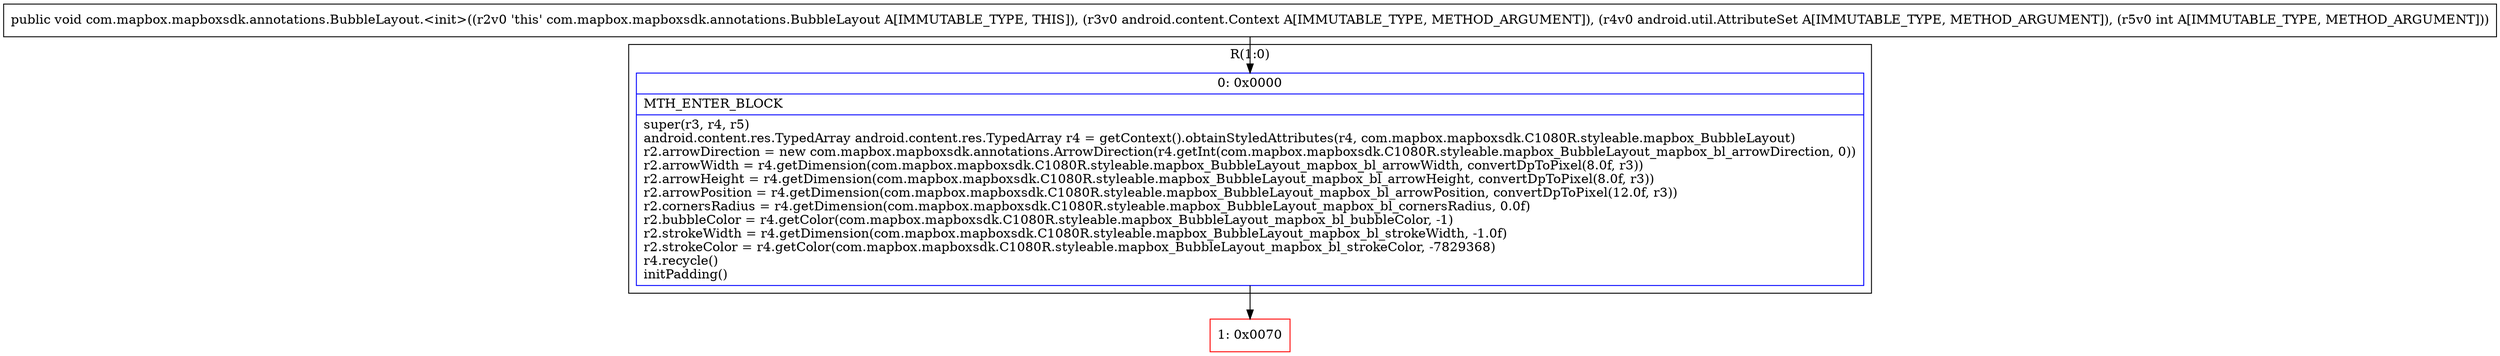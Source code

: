 digraph "CFG forcom.mapbox.mapboxsdk.annotations.BubbleLayout.\<init\>(Landroid\/content\/Context;Landroid\/util\/AttributeSet;I)V" {
subgraph cluster_Region_1189215776 {
label = "R(1:0)";
node [shape=record,color=blue];
Node_0 [shape=record,label="{0\:\ 0x0000|MTH_ENTER_BLOCK\l|super(r3, r4, r5)\landroid.content.res.TypedArray android.content.res.TypedArray r4 = getContext().obtainStyledAttributes(r4, com.mapbox.mapboxsdk.C1080R.styleable.mapbox_BubbleLayout)\lr2.arrowDirection = new com.mapbox.mapboxsdk.annotations.ArrowDirection(r4.getInt(com.mapbox.mapboxsdk.C1080R.styleable.mapbox_BubbleLayout_mapbox_bl_arrowDirection, 0))\lr2.arrowWidth = r4.getDimension(com.mapbox.mapboxsdk.C1080R.styleable.mapbox_BubbleLayout_mapbox_bl_arrowWidth, convertDpToPixel(8.0f, r3))\lr2.arrowHeight = r4.getDimension(com.mapbox.mapboxsdk.C1080R.styleable.mapbox_BubbleLayout_mapbox_bl_arrowHeight, convertDpToPixel(8.0f, r3))\lr2.arrowPosition = r4.getDimension(com.mapbox.mapboxsdk.C1080R.styleable.mapbox_BubbleLayout_mapbox_bl_arrowPosition, convertDpToPixel(12.0f, r3))\lr2.cornersRadius = r4.getDimension(com.mapbox.mapboxsdk.C1080R.styleable.mapbox_BubbleLayout_mapbox_bl_cornersRadius, 0.0f)\lr2.bubbleColor = r4.getColor(com.mapbox.mapboxsdk.C1080R.styleable.mapbox_BubbleLayout_mapbox_bl_bubbleColor, \-1)\lr2.strokeWidth = r4.getDimension(com.mapbox.mapboxsdk.C1080R.styleable.mapbox_BubbleLayout_mapbox_bl_strokeWidth, \-1.0f)\lr2.strokeColor = r4.getColor(com.mapbox.mapboxsdk.C1080R.styleable.mapbox_BubbleLayout_mapbox_bl_strokeColor, \-7829368)\lr4.recycle()\linitPadding()\l}"];
}
Node_1 [shape=record,color=red,label="{1\:\ 0x0070}"];
MethodNode[shape=record,label="{public void com.mapbox.mapboxsdk.annotations.BubbleLayout.\<init\>((r2v0 'this' com.mapbox.mapboxsdk.annotations.BubbleLayout A[IMMUTABLE_TYPE, THIS]), (r3v0 android.content.Context A[IMMUTABLE_TYPE, METHOD_ARGUMENT]), (r4v0 android.util.AttributeSet A[IMMUTABLE_TYPE, METHOD_ARGUMENT]), (r5v0 int A[IMMUTABLE_TYPE, METHOD_ARGUMENT])) }"];
MethodNode -> Node_0;
Node_0 -> Node_1;
}


